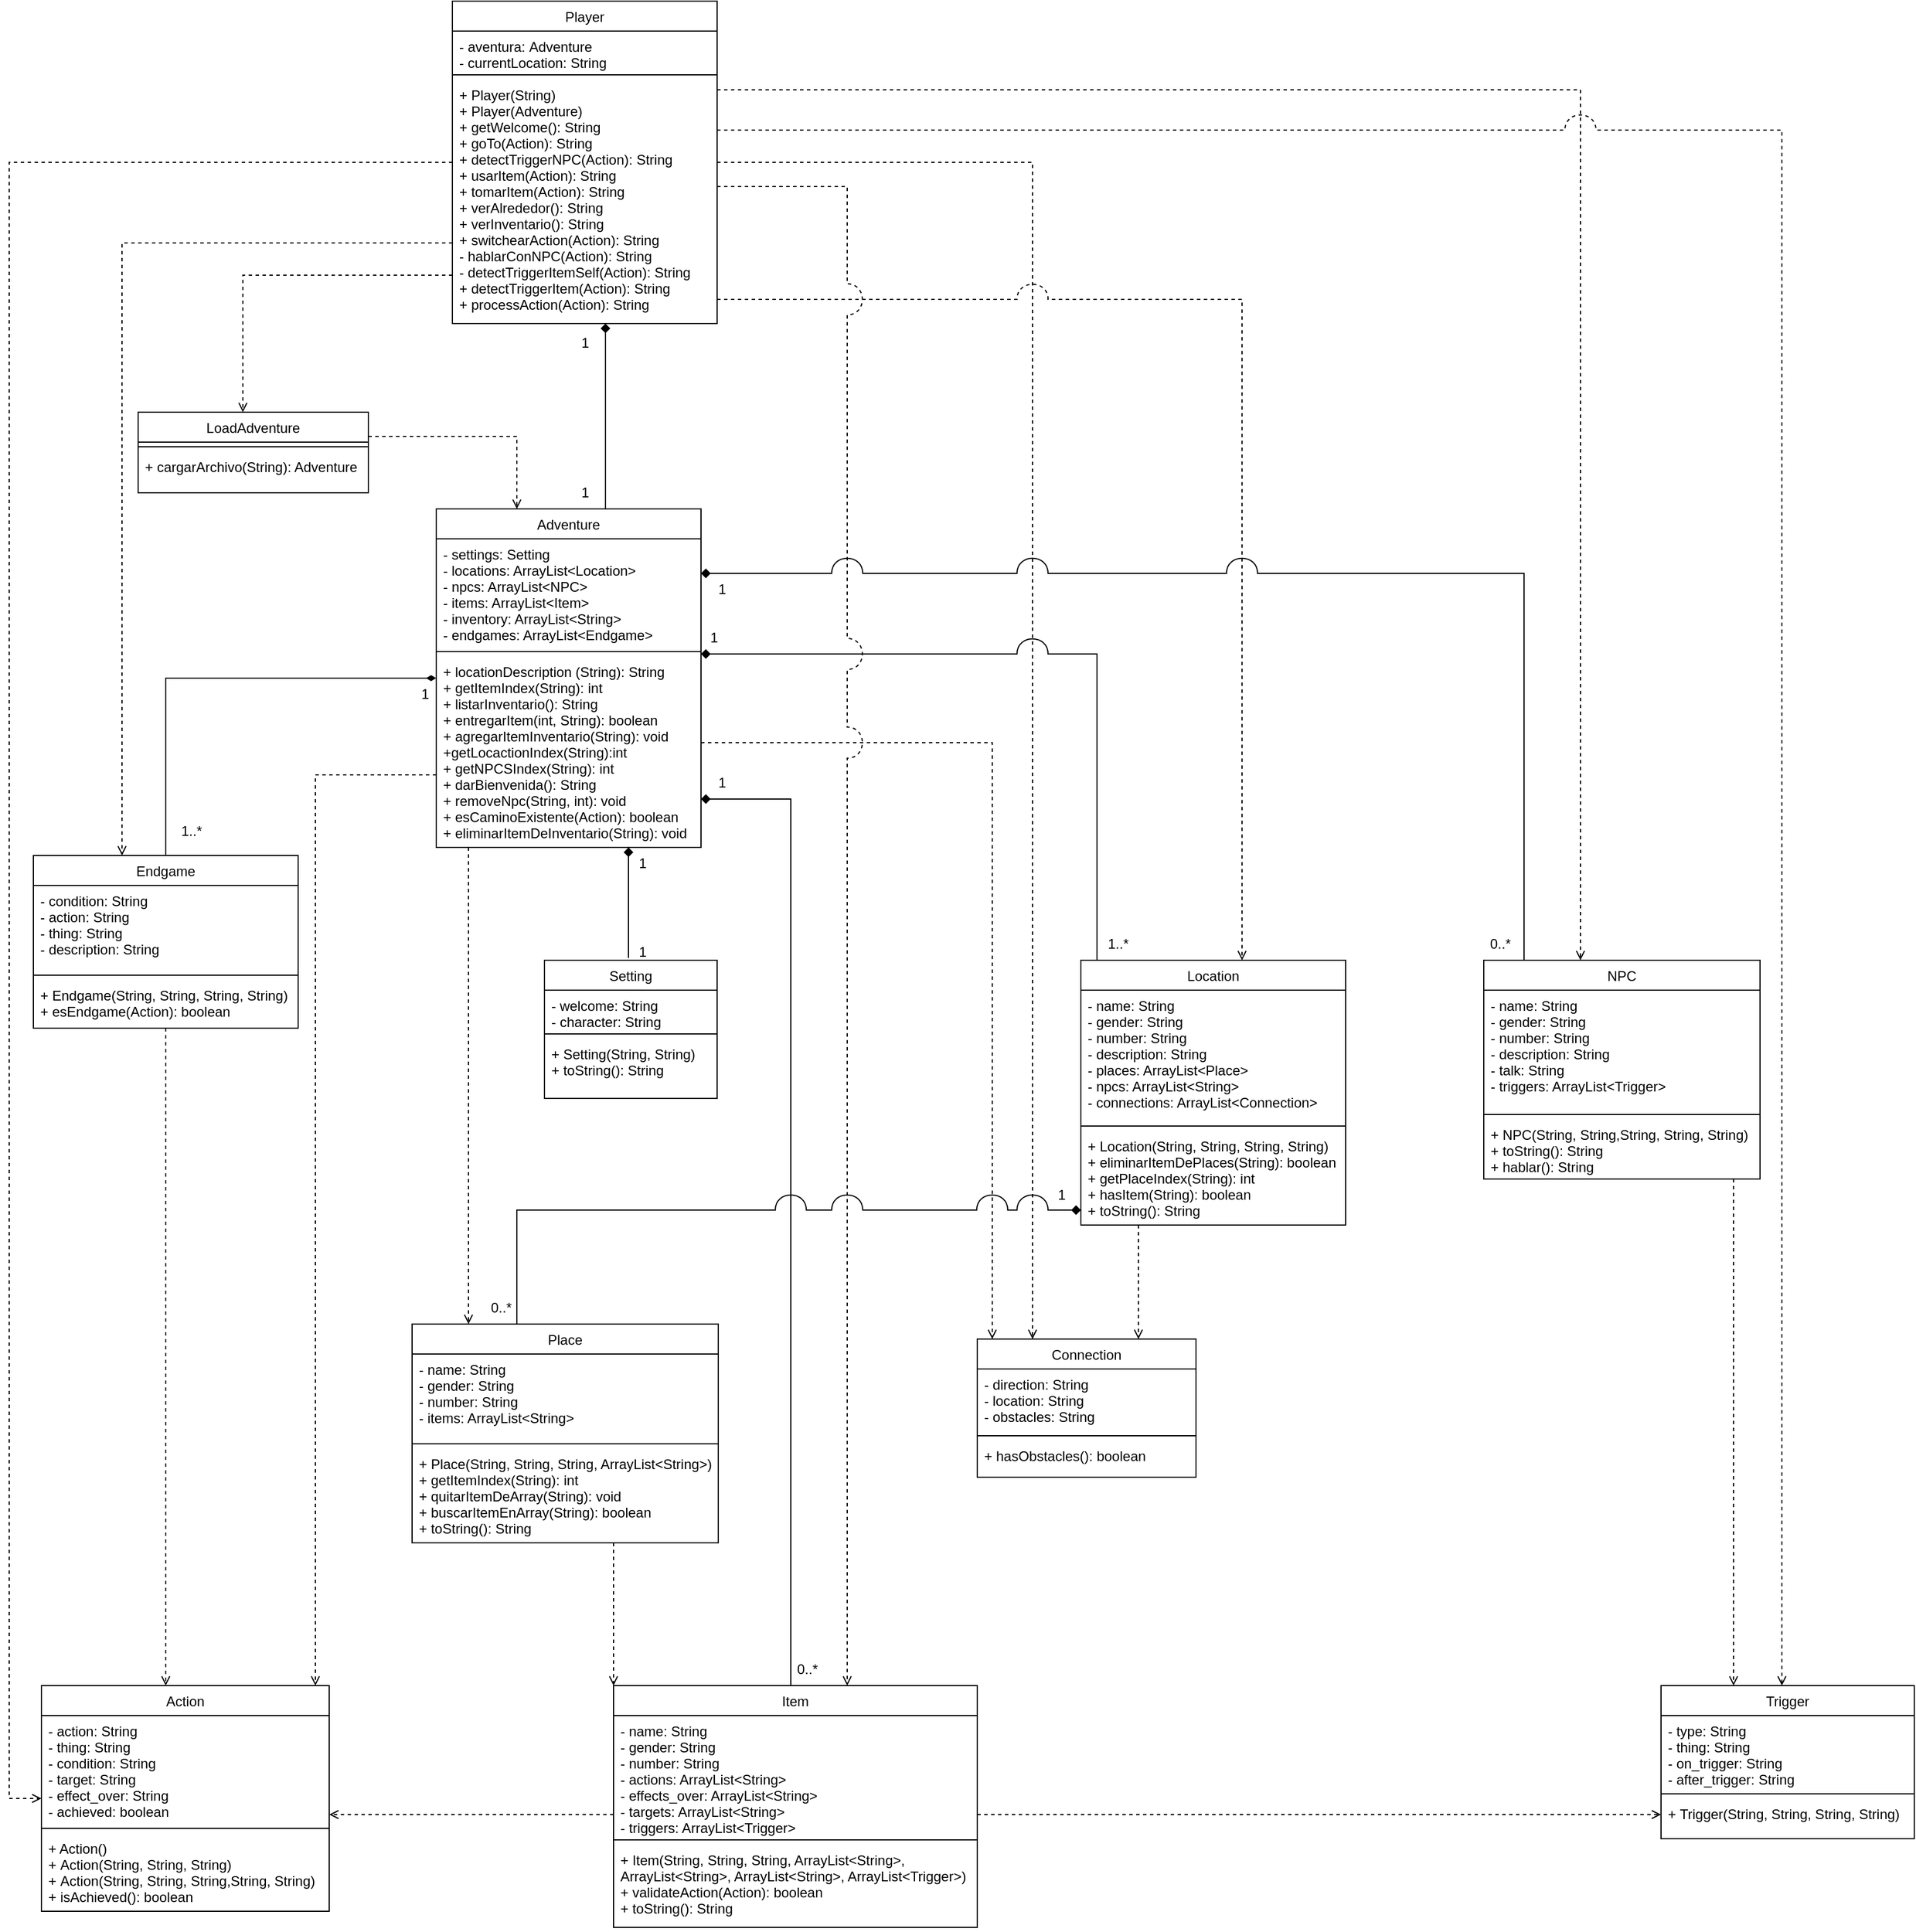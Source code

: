 <mxfile version="13.1.3" type="device"><diagram id="C5RBs43oDa-KdzZeNtuy" name="Page-1"><mxGraphModel dx="791" dy="378" grid="1" gridSize="7" guides="1" tooltips="1" connect="1" arrows="1" fold="1" page="1" pageScale="1" pageWidth="1000" pageHeight="2600" math="0" shadow="0"><root><mxCell id="WIyWlLk6GJQsqaUBKTNV-0"/><mxCell id="WIyWlLk6GJQsqaUBKTNV-1" parent="WIyWlLk6GJQsqaUBKTNV-0"/><mxCell id="QyF04_AYZ3J5xs0HHXc6-3" style="rounded=0;orthogonalLoop=1;jettySize=auto;html=1;endArrow=none;endFill=0;strokeWidth=1;edgeStyle=elbowEdgeStyle;startArrow=diamond;startFill=1;" parent="WIyWlLk6GJQsqaUBKTNV-1" source="9yMeEdwRmov0G6hW0W0N-0" target="zkfFHV4jXpPFQw0GAbJ--6" edge="1"><mxGeometry relative="1" as="geometry"><mxPoint x="587" y="231" as="targetPoint"/><Array as="points"><mxPoint x="637" y="378"/></Array></mxGeometry></mxCell><mxCell id="QyF04_AYZ3J5xs0HHXc6-5" style="edgeStyle=elbowEdgeStyle;rounded=0;orthogonalLoop=1;jettySize=auto;html=1;dashed=1;endArrow=open;endFill=0;strokeWidth=1;" parent="WIyWlLk6GJQsqaUBKTNV-1" source="9yMeEdwRmov0G6hW0W0N-0" target="9yMeEdwRmov0G6hW0W0N-16" edge="1"><mxGeometry relative="1" as="geometry"><Array as="points"><mxPoint x="322" y="294"/><mxPoint x="322" y="238"/></Array></mxGeometry></mxCell><mxCell id="QyF04_AYZ3J5xs0HHXc6-12" style="edgeStyle=orthogonalEdgeStyle;rounded=0;orthogonalLoop=1;jettySize=auto;html=1;dashed=1;endArrow=open;endFill=0;strokeWidth=1;" parent="WIyWlLk6GJQsqaUBKTNV-1" source="9yMeEdwRmov0G6hW0W0N-0" target="YwuFp8S2aF4tC8ulvTTx-18" edge="1"><mxGeometry relative="1" as="geometry"><Array as="points"><mxPoint x="1484" y="133"/></Array></mxGeometry></mxCell><mxCell id="QyF04_AYZ3J5xs0HHXc6-15" style="edgeStyle=elbowEdgeStyle;rounded=0;orthogonalLoop=1;jettySize=auto;html=1;dashed=1;endArrow=open;endFill=0;strokeWidth=1;" parent="WIyWlLk6GJQsqaUBKTNV-1" source="9yMeEdwRmov0G6hW0W0N-0" target="YwuFp8S2aF4tC8ulvTTx-6" edge="1"><mxGeometry relative="1" as="geometry"><Array as="points"><mxPoint x="217" y="266"/><mxPoint x="217" y="644"/><mxPoint x="196" y="273"/><mxPoint x="182" y="560"/></Array></mxGeometry></mxCell><mxCell id="QyF04_AYZ3J5xs0HHXc6-19" style="edgeStyle=elbowEdgeStyle;rounded=0;orthogonalLoop=1;jettySize=auto;html=1;dashed=1;endArrow=open;endFill=0;strokeWidth=1;jumpStyle=none;jumpSize=25;shadow=0;comic=0;" parent="WIyWlLk6GJQsqaUBKTNV-1" source="9yMeEdwRmov0G6hW0W0N-0" target="YwuFp8S2aF4tC8ulvTTx-2" edge="1"><mxGeometry relative="1" as="geometry"><Array as="points"><mxPoint x="1008" y="1148"/><mxPoint x="980" y="294"/><mxPoint x="1022" y="238"/><mxPoint x="1022" y="952"/><mxPoint x="1022" y="490"/></Array></mxGeometry></mxCell><mxCell id="QyF04_AYZ3J5xs0HHXc6-8" style="edgeStyle=orthogonalEdgeStyle;rounded=0;orthogonalLoop=1;jettySize=auto;html=1;endArrow=none;endFill=0;strokeWidth=1;startArrow=diamondThin;startFill=1;" parent="WIyWlLk6GJQsqaUBKTNV-1" source="zkfFHV4jXpPFQw0GAbJ--6" target="YwuFp8S2aF4tC8ulvTTx-6" edge="1"><mxGeometry relative="1" as="geometry"/></mxCell><mxCell id="QyF04_AYZ3J5xs0HHXc6-7" style="edgeStyle=orthogonalEdgeStyle;rounded=0;orthogonalLoop=1;jettySize=auto;html=1;dashed=1;endArrow=open;endFill=0;strokeWidth=1;" parent="WIyWlLk6GJQsqaUBKTNV-1" source="9yMeEdwRmov0G6hW0W0N-16" target="zkfFHV4jXpPFQw0GAbJ--6" edge="1"><mxGeometry relative="1" as="geometry"><Array as="points"><mxPoint x="560" y="434"/></Array></mxGeometry></mxCell><mxCell id="QyF04_AYZ3J5xs0HHXc6-18" style="rounded=0;orthogonalLoop=1;jettySize=auto;html=1;dashed=1;endArrow=open;endFill=0;strokeWidth=1;edgeStyle=elbowEdgeStyle;" parent="WIyWlLk6GJQsqaUBKTNV-1" source="YwuFp8S2aF4tC8ulvTTx-14" target="YwuFp8S2aF4tC8ulvTTx-2" edge="1"><mxGeometry relative="1" as="geometry"/></mxCell><mxCell id="QyF04_AYZ3J5xs0HHXc6-9" style="edgeStyle=elbowEdgeStyle;rounded=0;orthogonalLoop=1;jettySize=auto;html=1;endArrow=diamond;endFill=1;strokeWidth=1;" parent="WIyWlLk6GJQsqaUBKTNV-1" target="zkfFHV4jXpPFQw0GAbJ--11" edge="1"><mxGeometry relative="1" as="geometry"><mxPoint x="657" y="887" as="sourcePoint"/><mxPoint x="665" y="798" as="targetPoint"/><Array as="points"><mxPoint x="657" y="805"/></Array></mxGeometry></mxCell><mxCell id="QyF04_AYZ3J5xs0HHXc6-10" style="edgeStyle=elbowEdgeStyle;rounded=0;orthogonalLoop=1;jettySize=auto;html=1;endArrow=none;endFill=0;strokeWidth=1;jumpStyle=arc;jumpSize=27;startArrow=diamond;startFill=1;" parent="WIyWlLk6GJQsqaUBKTNV-1" source="zkfFHV4jXpPFQw0GAbJ--6" target="YwuFp8S2aF4tC8ulvTTx-14" edge="1"><mxGeometry relative="1" as="geometry"><Array as="points"><mxPoint x="1064" y="623"/></Array></mxGeometry></mxCell><mxCell id="QyF04_AYZ3J5xs0HHXc6-17" style="edgeStyle=elbowEdgeStyle;rounded=0;orthogonalLoop=1;jettySize=auto;html=1;dashed=1;endArrow=open;endFill=0;strokeWidth=1;jumpStyle=none;jumpSize=28;" parent="WIyWlLk6GJQsqaUBKTNV-1" source="zkfFHV4jXpPFQw0GAbJ--6" target="YwuFp8S2aF4tC8ulvTTx-2" edge="1"><mxGeometry relative="1" as="geometry"><Array as="points"><mxPoint x="973" y="700"/><mxPoint x="973" y="1141"/><mxPoint x="960" y="1155"/><mxPoint x="917" y="686"/><mxPoint x="973" y="644"/><mxPoint x="833" y="511"/><mxPoint x="553" y="483"/></Array></mxGeometry></mxCell><mxCell id="QyF04_AYZ3J5xs0HHXc6-20" style="rounded=0;orthogonalLoop=1;jettySize=auto;html=1;dashed=1;endArrow=open;endFill=0;strokeWidth=1;edgeStyle=elbowEdgeStyle;jumpStyle=arc;jumpSize=28;" parent="WIyWlLk6GJQsqaUBKTNV-1" source="zkfFHV4jXpPFQw0GAbJ--6" target="YwuFp8S2aF4tC8ulvTTx-22" edge="1"><mxGeometry relative="1" as="geometry"><mxPoint x="497" y="630" as="targetPoint"/><Array as="points"><mxPoint x="518" y="1085"/><mxPoint x="553" y="1260"/><mxPoint x="504" y="903"/><mxPoint x="504" y="777"/><mxPoint x="490" y="462"/></Array></mxGeometry></mxCell><mxCell id="QyF04_AYZ3J5xs0HHXc6-26" style="edgeStyle=elbowEdgeStyle;rounded=0;comic=0;jumpStyle=arc;jumpSize=27;orthogonalLoop=1;jettySize=auto;html=1;shadow=0;dashed=1;endArrow=open;endFill=0;strokeWidth=1;" parent="WIyWlLk6GJQsqaUBKTNV-1" source="9yMeEdwRmov0G6hW0W0N-0" target="9yMeEdwRmov0G6hW0W0N-12" edge="1"><mxGeometry relative="1" as="geometry"><Array as="points"><mxPoint x="1659" y="168"/><mxPoint x="1743" y="728"/><mxPoint x="1820" y="1561"/><mxPoint x="1792" y="91"/><mxPoint x="1792" y="133"/><mxPoint x="1792" y="1470"/><mxPoint x="1344" y="105"/><mxPoint x="1337" y="161"/><mxPoint x="1337" y="560"/></Array></mxGeometry></mxCell><mxCell id="QyF04_AYZ3J5xs0HHXc6-30" style="edgeStyle=elbowEdgeStyle;rounded=0;comic=0;jumpStyle=arc;jumpSize=27;orthogonalLoop=1;jettySize=auto;html=1;shadow=0;dashed=1;endArrow=open;endFill=0;strokeWidth=1;" parent="WIyWlLk6GJQsqaUBKTNV-1" source="9yMeEdwRmov0G6hW0W0N-0" target="zkfFHV4jXpPFQw0GAbJ--17" edge="1"><mxGeometry relative="1" as="geometry"><Array as="points"><mxPoint x="119" y="791"/><mxPoint x="154" y="175"/><mxPoint x="63" y="203"/><mxPoint x="259" y="203"/><mxPoint x="42" y="1533"/></Array></mxGeometry></mxCell><mxCell id="QyF04_AYZ3J5xs0HHXc6-35" style="edgeStyle=elbowEdgeStyle;rounded=0;comic=0;jumpStyle=arc;jumpSize=27;orthogonalLoop=1;jettySize=auto;html=1;shadow=0;dashed=1;endArrow=open;endFill=0;strokeWidth=1;" parent="WIyWlLk6GJQsqaUBKTNV-1" source="9yMeEdwRmov0G6hW0W0N-0" target="YwuFp8S2aF4tC8ulvTTx-14" edge="1"><mxGeometry relative="1" as="geometry"><Array as="points"><mxPoint x="1190" y="315"/><mxPoint x="1190" y="238"/><mxPoint x="1176" y="266"/><mxPoint x="1176" y="427"/><mxPoint x="1120" y="252"/><mxPoint x="1120" y="399"/><mxPoint x="1158" y="245"/><mxPoint x="1158" y="420"/></Array></mxGeometry></mxCell><mxCell id="QyF04_AYZ3J5xs0HHXc6-38" style="edgeStyle=elbowEdgeStyle;comic=0;jumpStyle=arc;jumpSize=27;orthogonalLoop=1;jettySize=auto;html=1;shadow=0;dashed=1;endArrow=open;endFill=0;strokeWidth=1;rounded=0;" parent="WIyWlLk6GJQsqaUBKTNV-1" source="9yMeEdwRmov0G6hW0W0N-0" target="YwuFp8S2aF4tC8ulvTTx-10" edge="1"><mxGeometry relative="1" as="geometry"><Array as="points"><mxPoint x="847" y="217"/><mxPoint x="847" y="1407"/></Array></mxGeometry></mxCell><mxCell id="9yMeEdwRmov0G6hW0W0N-0" value="Player" style="swimlane;fontStyle=0;align=center;verticalAlign=top;childLayout=stackLayout;horizontal=1;startSize=26;horizontalStack=0;resizeParent=1;resizeLast=0;collapsible=1;marginBottom=0;rounded=0;shadow=0;strokeWidth=1;" parent="WIyWlLk6GJQsqaUBKTNV-1" vertex="1"><mxGeometry x="504" y="56" width="230" height="280" as="geometry"><mxRectangle x="539" y="133" width="166" height="26" as="alternateBounds"/></mxGeometry></mxCell><mxCell id="9yMeEdwRmov0G6hW0W0N-1" value="- aventura: Adventure&#10;&#9;- currentLocation: String &#10;" style="text;align=left;verticalAlign=top;spacingLeft=4;spacingRight=4;overflow=hidden;rotatable=0;points=[[0,0.5],[1,0.5]];portConstraint=eastwest;" parent="9yMeEdwRmov0G6hW0W0N-0" vertex="1"><mxGeometry y="26" width="230" height="34" as="geometry"/></mxCell><mxCell id="9yMeEdwRmov0G6hW0W0N-2" value="" style="line;html=1;strokeWidth=1;align=left;verticalAlign=middle;spacingTop=-1;spacingLeft=3;spacingRight=3;rotatable=0;labelPosition=right;points=[];portConstraint=eastwest;" parent="9yMeEdwRmov0G6hW0W0N-0" vertex="1"><mxGeometry y="60" width="230" height="8" as="geometry"/></mxCell><mxCell id="9yMeEdwRmov0G6hW0W0N-3" value="+ Player(String)&#10;+ Player(Adventure)&#10;+ getWelcome(): String&#10;+ goTo(Action): String&#10;+ detectTriggerNPC(Action): String&#10;+ usarItem(Action): String&#10;+ tomarItem(Action): String&#10;+ verAlrededor(): String&#10;+ verInventario(): String&#10;+ switchearAction(Action): String&#10;- hablarConNPC(Action): String&#10;- detectTriggerItemSelf(Action): String&#10;+ detectTriggerItem(Action): String&#10;+ processAction(Action): String" style="text;align=left;verticalAlign=top;spacingLeft=4;spacingRight=4;overflow=hidden;rotatable=0;points=[[0,0.5],[1,0.5]];portConstraint=eastwest;" parent="9yMeEdwRmov0G6hW0W0N-0" vertex="1"><mxGeometry y="68" width="230" height="212" as="geometry"/></mxCell><mxCell id="QyF04_AYZ3J5xs0HHXc6-34" style="edgeStyle=elbowEdgeStyle;rounded=0;comic=0;jumpStyle=arc;jumpSize=27;orthogonalLoop=1;jettySize=auto;html=1;shadow=0;endArrow=none;endFill=0;strokeWidth=1;startArrow=diamond;startFill=1;" parent="WIyWlLk6GJQsqaUBKTNV-1" source="zkfFHV4jXpPFQw0GAbJ--6" target="YwuFp8S2aF4tC8ulvTTx-18" edge="1"><mxGeometry relative="1" as="geometry"><Array as="points"><mxPoint x="1435" y="553"/></Array></mxGeometry></mxCell><mxCell id="QyF04_AYZ3J5xs0HHXc6-39" style="edgeStyle=elbowEdgeStyle;rounded=0;comic=0;jumpStyle=arc;jumpSize=27;orthogonalLoop=1;jettySize=auto;html=1;shadow=0;dashed=1;endArrow=open;endFill=0;strokeWidth=1;" parent="WIyWlLk6GJQsqaUBKTNV-1" source="zkfFHV4jXpPFQw0GAbJ--6" target="zkfFHV4jXpPFQw0GAbJ--17" edge="1"><mxGeometry relative="1" as="geometry"><Array as="points"><mxPoint x="385" y="728"/><mxPoint x="385" y="1183"/></Array></mxGeometry></mxCell><mxCell id="zkfFHV4jXpPFQw0GAbJ--6" value="Adventure" style="swimlane;fontStyle=0;align=center;verticalAlign=top;childLayout=stackLayout;horizontal=1;startSize=26;horizontalStack=0;resizeParent=1;resizeLast=0;collapsible=1;marginBottom=0;rounded=0;shadow=0;strokeWidth=1;fontSize=12;" parent="WIyWlLk6GJQsqaUBKTNV-1" vertex="1"><mxGeometry x="490" y="497" width="230" height="294" as="geometry"><mxRectangle x="501" y="266" width="169" height="26" as="alternateBounds"/></mxGeometry></mxCell><mxCell id="zkfFHV4jXpPFQw0GAbJ--7" value="- settings: Setting&#10;&#9;- locations: ArrayList&lt;Location&gt;&#10;&#9;- npcs: ArrayList&lt;NPC&gt; &#10;&#9;- items: ArrayList&lt;Item&gt;&#10;&#9;- inventory: ArrayList&lt;String&gt;&#10;&#9;- endgames: ArrayList&lt;Endgame&gt;" style="text;align=left;verticalAlign=top;spacingLeft=4;spacingRight=4;overflow=hidden;rotatable=0;points=[[0,0.5],[1,0.5]];portConstraint=eastwest;" parent="zkfFHV4jXpPFQw0GAbJ--6" vertex="1"><mxGeometry y="26" width="230" height="94" as="geometry"/></mxCell><mxCell id="zkfFHV4jXpPFQw0GAbJ--9" value="" style="line;html=1;strokeWidth=1;align=left;verticalAlign=middle;spacingTop=-1;spacingLeft=3;spacingRight=3;rotatable=0;labelPosition=right;points=[];portConstraint=eastwest;" parent="zkfFHV4jXpPFQw0GAbJ--6" vertex="1"><mxGeometry y="120" width="230" height="8" as="geometry"/></mxCell><mxCell id="zkfFHV4jXpPFQw0GAbJ--11" value="+ locationDescription (String): String&#10;+ getItemIndex(String): int&#10;+ listarInventario(): String&#10;+ entregarItem(int, String): boolean&#10;+ agregarItemInventario(String): void&#10;+getLocactionIndex(String):int&#10;+ getNPCSIndex(String): int&#10;+ darBienvenida(): String&#10;+ removeNpc(String, int): void&#10;+ esCaminoExistente(Action): boolean&#10;+ eliminarItemDeInventario(String): void" style="text;align=left;verticalAlign=top;spacingLeft=4;spacingRight=4;overflow=hidden;rotatable=0;points=[[0,0.5],[1,0.5]];portConstraint=eastwest;" parent="zkfFHV4jXpPFQw0GAbJ--6" vertex="1"><mxGeometry y="128" width="230" height="166" as="geometry"/></mxCell><mxCell id="QyF04_AYZ3J5xs0HHXc6-28" style="edgeStyle=elbowEdgeStyle;rounded=0;comic=0;jumpStyle=arc;jumpSize=27;orthogonalLoop=1;jettySize=auto;html=1;shadow=0;dashed=1;endArrow=open;endFill=0;strokeWidth=1;" parent="WIyWlLk6GJQsqaUBKTNV-1" source="YwuFp8S2aF4tC8ulvTTx-18" target="9yMeEdwRmov0G6hW0W0N-12" edge="1"><mxGeometry relative="1" as="geometry"><Array as="points"><mxPoint x="1617" y="1288"/><mxPoint x="1750" y="1561"/><mxPoint x="1701" y="1701"/></Array></mxGeometry></mxCell><mxCell id="QyF04_AYZ3J5xs0HHXc6-23" style="edgeStyle=elbowEdgeStyle;rounded=0;comic=0;jumpStyle=arc;jumpSize=28;orthogonalLoop=1;jettySize=auto;html=1;shadow=0;dashed=1;endArrow=open;endFill=0;strokeWidth=1;" parent="WIyWlLk6GJQsqaUBKTNV-1" source="YwuFp8S2aF4tC8ulvTTx-22" target="YwuFp8S2aF4tC8ulvTTx-10" edge="1"><mxGeometry relative="1" as="geometry"><Array as="points"><mxPoint x="714" y="1561"/><mxPoint x="637" y="1274"/></Array></mxGeometry></mxCell><mxCell id="QyF04_AYZ3J5xs0HHXc6-27" style="edgeStyle=elbowEdgeStyle;rounded=0;comic=0;jumpStyle=arc;jumpSize=27;orthogonalLoop=1;jettySize=auto;html=1;shadow=0;dashed=1;endArrow=open;endFill=0;strokeWidth=1;" parent="WIyWlLk6GJQsqaUBKTNV-1" source="YwuFp8S2aF4tC8ulvTTx-10" target="9yMeEdwRmov0G6hW0W0N-12" edge="1"><mxGeometry relative="1" as="geometry"><Array as="points"><mxPoint x="1295" y="1631"/><mxPoint x="1708" y="1911"/><mxPoint x="1708" y="1995"/><mxPoint x="1232" y="1918"/><mxPoint x="1015" y="1437"/></Array></mxGeometry></mxCell><mxCell id="QyF04_AYZ3J5xs0HHXc6-29" style="edgeStyle=elbowEdgeStyle;rounded=0;comic=0;jumpStyle=arc;jumpSize=27;orthogonalLoop=1;jettySize=auto;html=1;shadow=0;dashed=1;endArrow=open;endFill=0;strokeWidth=1;" parent="WIyWlLk6GJQsqaUBKTNV-1" source="YwuFp8S2aF4tC8ulvTTx-10" target="zkfFHV4jXpPFQw0GAbJ--17" edge="1"><mxGeometry relative="1" as="geometry"><Array as="points"><mxPoint x="539" y="1631"/><mxPoint x="287" y="1841"/><mxPoint x="287" y="1953"/><mxPoint x="287" y="1526"/></Array></mxGeometry></mxCell><mxCell id="QyF04_AYZ3J5xs0HHXc6-31" style="edgeStyle=elbowEdgeStyle;rounded=0;comic=0;jumpStyle=arc;jumpSize=27;orthogonalLoop=1;jettySize=auto;html=1;shadow=0;dashed=1;endArrow=open;endFill=0;strokeWidth=1;" parent="WIyWlLk6GJQsqaUBKTNV-1" source="YwuFp8S2aF4tC8ulvTTx-6" target="zkfFHV4jXpPFQw0GAbJ--17" edge="1"><mxGeometry relative="1" as="geometry"><Array as="points"><mxPoint x="245" y="1659"/></Array></mxGeometry></mxCell><mxCell id="QyF04_AYZ3J5xs0HHXc6-24" style="edgeStyle=elbowEdgeStyle;rounded=0;comic=0;jumpStyle=none;jumpSize=28;orthogonalLoop=1;jettySize=auto;html=1;shadow=0;endArrow=none;endFill=0;strokeWidth=1;startArrow=diamond;startFill=1;" parent="WIyWlLk6GJQsqaUBKTNV-1" source="zkfFHV4jXpPFQw0GAbJ--11" target="YwuFp8S2aF4tC8ulvTTx-10" edge="1"><mxGeometry relative="1" as="geometry"><Array as="points"><mxPoint x="798" y="749"/><mxPoint x="798" y="924"/><mxPoint x="567" y="1120"/></Array></mxGeometry></mxCell><mxCell id="9yMeEdwRmov0G6hW0W0N-16" value="LoadAdventure" style="swimlane;fontStyle=0;align=center;verticalAlign=top;childLayout=stackLayout;horizontal=1;startSize=26;horizontalStack=0;resizeParent=1;resizeLast=0;collapsible=1;marginBottom=0;rounded=0;shadow=0;strokeWidth=1;" parent="WIyWlLk6GJQsqaUBKTNV-1" vertex="1"><mxGeometry x="231" y="413" width="200" height="70" as="geometry"><mxRectangle x="301" y="168" width="160" height="26" as="alternateBounds"/></mxGeometry></mxCell><mxCell id="9yMeEdwRmov0G6hW0W0N-17" value="" style="line;html=1;strokeWidth=1;align=left;verticalAlign=middle;spacingTop=-1;spacingLeft=3;spacingRight=3;rotatable=0;labelPosition=right;points=[];portConstraint=eastwest;" parent="9yMeEdwRmov0G6hW0W0N-16" vertex="1"><mxGeometry y="26" width="200" height="8" as="geometry"/></mxCell><mxCell id="9yMeEdwRmov0G6hW0W0N-18" value="+ cargarArchivo(String): Adventure " style="text;align=left;verticalAlign=top;spacingLeft=4;spacingRight=4;overflow=hidden;rotatable=0;points=[[0,0.5],[1,0.5]];portConstraint=eastwest;" parent="9yMeEdwRmov0G6hW0W0N-16" vertex="1"><mxGeometry y="34" width="200" height="32" as="geometry"/></mxCell><mxCell id="QyF04_AYZ3J5xs0HHXc6-36" style="edgeStyle=elbowEdgeStyle;rounded=0;comic=0;jumpStyle=arc;jumpSize=27;orthogonalLoop=1;jettySize=auto;html=1;shadow=0;endArrow=none;endFill=0;strokeWidth=1;startArrow=diamond;startFill=1;" parent="WIyWlLk6GJQsqaUBKTNV-1" source="YwuFp8S2aF4tC8ulvTTx-14" target="YwuFp8S2aF4tC8ulvTTx-22" edge="1"><mxGeometry relative="1" as="geometry"><Array as="points"><mxPoint x="560" y="1106"/><mxPoint x="560" y="1190"/><mxPoint x="665" y="1113"/><mxPoint x="665" y="1176"/><mxPoint x="665" y="1309"/></Array></mxGeometry></mxCell><mxCell id="9yMeEdwRmov0G6hW0W0N-8" value="Setting" style="swimlane;fontStyle=0;align=center;verticalAlign=top;childLayout=stackLayout;horizontal=1;startSize=26;horizontalStack=0;resizeParent=1;resizeLast=0;collapsible=1;marginBottom=0;rounded=0;shadow=0;strokeWidth=1;" parent="WIyWlLk6GJQsqaUBKTNV-1" vertex="1"><mxGeometry x="584" y="889" width="150" height="120" as="geometry"><mxRectangle x="308" y="399" width="160" height="26" as="alternateBounds"/></mxGeometry></mxCell><mxCell id="9yMeEdwRmov0G6hW0W0N-9" value="- welcome: String &#10;&#9;- character: String &#10;" style="text;align=left;verticalAlign=top;spacingLeft=4;spacingRight=4;overflow=hidden;rotatable=0;points=[[0,0.5],[1,0.5]];portConstraint=eastwest;" parent="9yMeEdwRmov0G6hW0W0N-8" vertex="1"><mxGeometry y="26" width="150" height="34" as="geometry"/></mxCell><mxCell id="9yMeEdwRmov0G6hW0W0N-10" value="" style="line;html=1;strokeWidth=1;align=left;verticalAlign=middle;spacingTop=-1;spacingLeft=3;spacingRight=3;rotatable=0;labelPosition=right;points=[];portConstraint=eastwest;" parent="9yMeEdwRmov0G6hW0W0N-8" vertex="1"><mxGeometry y="60" width="150" height="8" as="geometry"/></mxCell><mxCell id="9yMeEdwRmov0G6hW0W0N-11" value="+ Setting(String, String)&#10;+ toString(): String" style="text;align=left;verticalAlign=top;spacingLeft=4;spacingRight=4;overflow=hidden;rotatable=0;points=[[0,0.5],[1,0.5]];portConstraint=eastwest;" parent="9yMeEdwRmov0G6hW0W0N-8" vertex="1"><mxGeometry y="68" width="150" height="52" as="geometry"/></mxCell><mxCell id="YwuFp8S2aF4tC8ulvTTx-14" value="Location" style="swimlane;fontStyle=0;align=center;verticalAlign=top;childLayout=stackLayout;horizontal=1;startSize=26;horizontalStack=0;resizeParent=1;resizeLast=0;collapsible=1;marginBottom=0;rounded=0;shadow=0;strokeWidth=1;" parent="WIyWlLk6GJQsqaUBKTNV-1" vertex="1"><mxGeometry x="1050" y="889" width="230" height="230" as="geometry"><mxRectangle x="588" y="399" width="160" height="26" as="alternateBounds"/></mxGeometry></mxCell><mxCell id="YwuFp8S2aF4tC8ulvTTx-15" value="- name: String &#10;&#9;- gender: String &#10;&#9;- number: String &#10;&#9;- description: String &#10;&#9;- places: ArrayList&lt;Place&gt;&#10;&#9;- npcs: ArrayList&lt;String&gt;&#10;&#9;- connections: ArrayList&lt;Connection&gt;" style="text;align=left;verticalAlign=top;spacingLeft=4;spacingRight=4;overflow=hidden;rotatable=0;points=[[0,0.5],[1,0.5]];portConstraint=eastwest;" parent="YwuFp8S2aF4tC8ulvTTx-14" vertex="1"><mxGeometry y="26" width="230" height="114" as="geometry"/></mxCell><mxCell id="YwuFp8S2aF4tC8ulvTTx-16" value="" style="line;html=1;strokeWidth=1;align=left;verticalAlign=middle;spacingTop=-1;spacingLeft=3;spacingRight=3;rotatable=0;labelPosition=right;points=[];portConstraint=eastwest;" parent="YwuFp8S2aF4tC8ulvTTx-14" vertex="1"><mxGeometry y="140" width="230" height="8" as="geometry"/></mxCell><mxCell id="YwuFp8S2aF4tC8ulvTTx-17" value="+ Location(String, String, String, String)&#10;+ eliminarItemDePlaces(String): boolean&#10;+ getPlaceIndex(String): int&#10;+ hasItem(String): boolean&#10;+ toString(): String" style="text;align=left;verticalAlign=top;spacingLeft=4;spacingRight=4;overflow=hidden;rotatable=0;points=[[0,0.5],[1,0.5]];portConstraint=eastwest;" parent="YwuFp8S2aF4tC8ulvTTx-14" vertex="1"><mxGeometry y="148" width="230" height="82" as="geometry"/></mxCell><mxCell id="YwuFp8S2aF4tC8ulvTTx-18" value="NPC" style="swimlane;fontStyle=0;align=center;verticalAlign=top;childLayout=stackLayout;horizontal=1;startSize=26;horizontalStack=0;resizeParent=1;resizeLast=0;collapsible=1;marginBottom=0;rounded=0;shadow=0;strokeWidth=1;" parent="WIyWlLk6GJQsqaUBKTNV-1" vertex="1"><mxGeometry x="1400" y="889" width="240" height="190" as="geometry"><mxRectangle x="1001" y="392" width="160" height="26" as="alternateBounds"/></mxGeometry></mxCell><mxCell id="YwuFp8S2aF4tC8ulvTTx-19" value="- name: String &#10;&#9;- gender: String &#10;&#9;- number: String &#10;&#9;- description: String &#10;&#9;- talk: String &#10;&#9;- triggers: ArrayList&lt;Trigger&gt;" style="text;align=left;verticalAlign=top;spacingLeft=4;spacingRight=4;overflow=hidden;rotatable=0;points=[[0,0.5],[1,0.5]];portConstraint=eastwest;" parent="YwuFp8S2aF4tC8ulvTTx-18" vertex="1"><mxGeometry y="26" width="240" height="104" as="geometry"/></mxCell><mxCell id="YwuFp8S2aF4tC8ulvTTx-20" value="" style="line;html=1;strokeWidth=1;align=left;verticalAlign=middle;spacingTop=-1;spacingLeft=3;spacingRight=3;rotatable=0;labelPosition=right;points=[];portConstraint=eastwest;" parent="YwuFp8S2aF4tC8ulvTTx-18" vertex="1"><mxGeometry y="130" width="240" height="8" as="geometry"/></mxCell><mxCell id="YwuFp8S2aF4tC8ulvTTx-21" value="+ NPC(String, String,String, String, String)&#10;+ toString(): String&#10;+ hablar(): String" style="text;align=left;verticalAlign=top;spacingLeft=4;spacingRight=4;overflow=hidden;rotatable=0;points=[[0,0.5],[1,0.5]];portConstraint=eastwest;" parent="YwuFp8S2aF4tC8ulvTTx-18" vertex="1"><mxGeometry y="138" width="240" height="52" as="geometry"/></mxCell><mxCell id="YwuFp8S2aF4tC8ulvTTx-10" value="Item&#10;" style="swimlane;fontStyle=0;align=center;verticalAlign=top;childLayout=stackLayout;horizontal=1;startSize=26;horizontalStack=0;resizeParent=1;resizeLast=0;collapsible=1;marginBottom=0;rounded=0;shadow=0;strokeWidth=1;" parent="WIyWlLk6GJQsqaUBKTNV-1" vertex="1"><mxGeometry x="644" y="1519" width="316" height="210" as="geometry"><mxRectangle x="210" y="1169" width="160" height="26" as="alternateBounds"/></mxGeometry></mxCell><mxCell id="YwuFp8S2aF4tC8ulvTTx-11" value="- name: String &#10;&#9;- gender: String &#10;&#9;- number: String &#10;&#9;- actions: ArrayList&lt;String&gt;&#10;&#9;- effects_over: ArrayList&lt;String&gt;&#10;&#9;- targets: ArrayList&lt;String&gt;&#10;&#9;- triggers: ArrayList&lt;Trigger&gt;" style="text;align=left;verticalAlign=top;spacingLeft=4;spacingRight=4;overflow=hidden;rotatable=0;points=[[0,0.5],[1,0.5]];portConstraint=eastwest;" parent="YwuFp8S2aF4tC8ulvTTx-10" vertex="1"><mxGeometry y="26" width="316" height="104" as="geometry"/></mxCell><mxCell id="YwuFp8S2aF4tC8ulvTTx-12" value="" style="line;html=1;strokeWidth=1;align=left;verticalAlign=middle;spacingTop=-1;spacingLeft=3;spacingRight=3;rotatable=0;labelPosition=right;points=[];portConstraint=eastwest;" parent="YwuFp8S2aF4tC8ulvTTx-10" vertex="1"><mxGeometry y="130" width="316" height="8" as="geometry"/></mxCell><mxCell id="YwuFp8S2aF4tC8ulvTTx-13" value="+ Item(String, String, String, ArrayList&lt;String&gt;, &#10;ArrayList&lt;String&gt;, ArrayList&lt;String&gt;, ArrayList&lt;Trigger&gt;)&#10;+ validateAction(Action): boolean&#10;+ toString(): String" style="text;align=left;verticalAlign=top;spacingLeft=4;spacingRight=4;overflow=hidden;rotatable=0;points=[[0,0.5],[1,0.5]];portConstraint=eastwest;" parent="YwuFp8S2aF4tC8ulvTTx-10" vertex="1"><mxGeometry y="138" width="316" height="72" as="geometry"/></mxCell><mxCell id="9yMeEdwRmov0G6hW0W0N-12" value="Trigger" style="swimlane;fontStyle=0;align=center;verticalAlign=top;childLayout=stackLayout;horizontal=1;startSize=26;horizontalStack=0;resizeParent=1;resizeLast=0;collapsible=1;marginBottom=0;rounded=0;shadow=0;strokeWidth=1;" parent="WIyWlLk6GJQsqaUBKTNV-1" vertex="1"><mxGeometry x="1554" y="1519" width="220" height="133" as="geometry"><mxRectangle x="1200" y="1316" width="160" height="26" as="alternateBounds"/></mxGeometry></mxCell><mxCell id="9yMeEdwRmov0G6hW0W0N-13" value="- type: String &#10;&#9;- thing: String &#10;&#9;- on_trigger: String &#10;&#9;- after_trigger: String &#10;&#9;" style="text;align=left;verticalAlign=top;spacingLeft=4;spacingRight=4;overflow=hidden;rotatable=0;points=[[0,0.5],[1,0.5]];portConstraint=eastwest;" parent="9yMeEdwRmov0G6hW0W0N-12" vertex="1"><mxGeometry y="26" width="220" height="64" as="geometry"/></mxCell><mxCell id="9yMeEdwRmov0G6hW0W0N-14" value="" style="line;html=1;strokeWidth=1;align=left;verticalAlign=middle;spacingTop=-1;spacingLeft=3;spacingRight=3;rotatable=0;labelPosition=right;points=[];portConstraint=eastwest;" parent="9yMeEdwRmov0G6hW0W0N-12" vertex="1"><mxGeometry y="90" width="220" height="8" as="geometry"/></mxCell><mxCell id="9yMeEdwRmov0G6hW0W0N-15" value="+ Trigger(String, String, String, String)" style="text;align=left;verticalAlign=top;spacingLeft=4;spacingRight=4;overflow=hidden;rotatable=0;points=[[0,0.5],[1,0.5]];portConstraint=eastwest;" parent="9yMeEdwRmov0G6hW0W0N-12" vertex="1"><mxGeometry y="98" width="220" height="35" as="geometry"/></mxCell><mxCell id="YwuFp8S2aF4tC8ulvTTx-2" value="Connection" style="swimlane;fontStyle=0;align=center;verticalAlign=top;childLayout=stackLayout;horizontal=1;startSize=26;horizontalStack=0;resizeParent=1;resizeLast=0;collapsible=1;marginBottom=0;rounded=0;shadow=0;strokeWidth=1;" parent="WIyWlLk6GJQsqaUBKTNV-1" vertex="1"><mxGeometry x="960" y="1218" width="190" height="120" as="geometry"><mxRectangle x="798" y="637" width="160" height="26" as="alternateBounds"/></mxGeometry></mxCell><mxCell id="YwuFp8S2aF4tC8ulvTTx-3" value="- direction: String&#10;&#9;- location: String&#10;- obstacles: String &#10;" style="text;align=left;verticalAlign=top;spacingLeft=4;spacingRight=4;overflow=hidden;rotatable=0;points=[[0,0.5],[1,0.5]];portConstraint=eastwest;" parent="YwuFp8S2aF4tC8ulvTTx-2" vertex="1"><mxGeometry y="26" width="190" height="54" as="geometry"/></mxCell><mxCell id="YwuFp8S2aF4tC8ulvTTx-4" value="" style="line;html=1;strokeWidth=1;align=left;verticalAlign=middle;spacingTop=-1;spacingLeft=3;spacingRight=3;rotatable=0;labelPosition=right;points=[];portConstraint=eastwest;" parent="YwuFp8S2aF4tC8ulvTTx-2" vertex="1"><mxGeometry y="80" width="190" height="8" as="geometry"/></mxCell><mxCell id="YwuFp8S2aF4tC8ulvTTx-5" value="+ hasObstacles(): boolean" style="text;align=left;verticalAlign=top;spacingLeft=4;spacingRight=4;overflow=hidden;rotatable=0;points=[[0,0.5],[1,0.5]];portConstraint=eastwest;" parent="YwuFp8S2aF4tC8ulvTTx-2" vertex="1"><mxGeometry y="88" width="190" height="32" as="geometry"/></mxCell><mxCell id="YwuFp8S2aF4tC8ulvTTx-22" value="Place" style="swimlane;fontStyle=0;align=center;verticalAlign=top;childLayout=stackLayout;horizontal=1;startSize=26;horizontalStack=0;resizeParent=1;resizeLast=0;collapsible=1;marginBottom=0;rounded=0;shadow=0;strokeWidth=1;" parent="WIyWlLk6GJQsqaUBKTNV-1" vertex="1"><mxGeometry x="469" y="1205" width="266" height="190" as="geometry"><mxRectangle x="371" y="637" width="160" height="26" as="alternateBounds"/></mxGeometry></mxCell><mxCell id="YwuFp8S2aF4tC8ulvTTx-23" value="- name: String&#10;&#9;- gender: String &#10;- number: String &#10;&#9;- items: ArrayList&lt;String&gt;" style="text;align=left;verticalAlign=top;spacingLeft=4;spacingRight=4;overflow=hidden;rotatable=0;points=[[0,0.5],[1,0.5]];portConstraint=eastwest;" parent="YwuFp8S2aF4tC8ulvTTx-22" vertex="1"><mxGeometry y="26" width="266" height="74" as="geometry"/></mxCell><mxCell id="YwuFp8S2aF4tC8ulvTTx-24" value="" style="line;html=1;strokeWidth=1;align=left;verticalAlign=middle;spacingTop=-1;spacingLeft=3;spacingRight=3;rotatable=0;labelPosition=right;points=[];portConstraint=eastwest;" parent="YwuFp8S2aF4tC8ulvTTx-22" vertex="1"><mxGeometry y="100" width="266" height="8" as="geometry"/></mxCell><mxCell id="YwuFp8S2aF4tC8ulvTTx-25" value="+ Place(String, String, String, ArrayList&lt;String&gt;)&#10;+ getItemIndex(String): int&#10;+ quitarItemDeArray(String): void&#10;+ buscarItemEnArray(String): boolean&#10;+ toString(): String" style="text;align=left;verticalAlign=top;spacingLeft=4;spacingRight=4;overflow=hidden;rotatable=0;points=[[0,0.5],[1,0.5]];portConstraint=eastwest;" parent="YwuFp8S2aF4tC8ulvTTx-22" vertex="1"><mxGeometry y="108" width="266" height="82" as="geometry"/></mxCell><mxCell id="YwuFp8S2aF4tC8ulvTTx-6" value="Endgame" style="swimlane;fontStyle=0;align=center;verticalAlign=top;childLayout=stackLayout;horizontal=1;startSize=26;horizontalStack=0;resizeParent=1;resizeLast=0;collapsible=1;marginBottom=0;rounded=0;shadow=0;strokeWidth=1;" parent="WIyWlLk6GJQsqaUBKTNV-1" vertex="1"><mxGeometry x="140" y="798" width="230" height="150" as="geometry"><mxRectangle x="21" y="399" width="160" height="26" as="alternateBounds"/></mxGeometry></mxCell><mxCell id="YwuFp8S2aF4tC8ulvTTx-7" value="- condition: String &#10;&#9;- action: String &#10;&#9;- thing: String &#10;&#9;- description: String " style="text;align=left;verticalAlign=top;spacingLeft=4;spacingRight=4;overflow=hidden;rotatable=0;points=[[0,0.5],[1,0.5]];portConstraint=eastwest;" parent="YwuFp8S2aF4tC8ulvTTx-6" vertex="1"><mxGeometry y="26" width="230" height="74" as="geometry"/></mxCell><mxCell id="YwuFp8S2aF4tC8ulvTTx-8" value="" style="line;html=1;strokeWidth=1;align=left;verticalAlign=middle;spacingTop=-1;spacingLeft=3;spacingRight=3;rotatable=0;labelPosition=right;points=[];portConstraint=eastwest;" parent="YwuFp8S2aF4tC8ulvTTx-6" vertex="1"><mxGeometry y="100" width="230" height="8" as="geometry"/></mxCell><mxCell id="YwuFp8S2aF4tC8ulvTTx-9" value="+ Endgame(String, String, String, String)&#10;+ esEndgame(Action): boolean" style="text;align=left;verticalAlign=top;spacingLeft=4;spacingRight=4;overflow=hidden;rotatable=0;points=[[0,0.5],[1,0.5]];portConstraint=eastwest;" parent="YwuFp8S2aF4tC8ulvTTx-6" vertex="1"><mxGeometry y="108" width="230" height="42" as="geometry"/></mxCell><mxCell id="zkfFHV4jXpPFQw0GAbJ--17" value="Action" style="swimlane;fontStyle=0;align=center;verticalAlign=top;childLayout=stackLayout;horizontal=1;startSize=26;horizontalStack=0;resizeParent=1;resizeLast=0;collapsible=1;marginBottom=0;rounded=0;shadow=0;strokeWidth=1;" parent="WIyWlLk6GJQsqaUBKTNV-1" vertex="1"><mxGeometry x="147" y="1519" width="250" height="196" as="geometry"><mxRectangle x="630" y="1218" width="160" height="26" as="alternateBounds"/></mxGeometry></mxCell><mxCell id="zkfFHV4jXpPFQw0GAbJ--18" value="- action: String&#10;- thing: String&#10;&#9;- condition: String&#10;- target: String&#10;&#9;- effect_over: String&#10;&#9;- achieved: boolean " style="text;align=left;verticalAlign=top;spacingLeft=4;spacingRight=4;overflow=hidden;rotatable=0;points=[[0,0.5],[1,0.5]];portConstraint=eastwest;" parent="zkfFHV4jXpPFQw0GAbJ--17" vertex="1"><mxGeometry y="26" width="250" height="94" as="geometry"/></mxCell><mxCell id="zkfFHV4jXpPFQw0GAbJ--23" value="" style="line;html=1;strokeWidth=1;align=left;verticalAlign=middle;spacingTop=-1;spacingLeft=3;spacingRight=3;rotatable=0;labelPosition=right;points=[];portConstraint=eastwest;" parent="zkfFHV4jXpPFQw0GAbJ--17" vertex="1"><mxGeometry y="120" width="250" height="8" as="geometry"/></mxCell><mxCell id="zkfFHV4jXpPFQw0GAbJ--24" value="+ Action()&#10;+ Action(String, String, String)&#10;+ Action(String, String, String,String, String)&#10;+ isAchieved(): boolean" style="text;align=left;verticalAlign=top;spacingLeft=4;spacingRight=4;overflow=hidden;rotatable=0;points=[[0,0.5],[1,0.5]];portConstraint=eastwest;" parent="zkfFHV4jXpPFQw0GAbJ--17" vertex="1"><mxGeometry y="128" width="250" height="68" as="geometry"/></mxCell><mxCell id="aisk8q8Hjh0wfQltLDxA-0" value="1" style="text;html=1;align=center;verticalAlign=middle;resizable=0;points=[];autosize=1;" vertex="1" parent="WIyWlLk6GJQsqaUBKTNV-1"><mxGeometry x="658" y="791" width="21" height="28" as="geometry"/></mxCell><mxCell id="aisk8q8Hjh0wfQltLDxA-1" value="1" style="text;html=1;align=center;verticalAlign=middle;resizable=0;points=[];autosize=1;" vertex="1" parent="WIyWlLk6GJQsqaUBKTNV-1"><mxGeometry x="658" y="868" width="21" height="28" as="geometry"/></mxCell><mxCell id="aisk8q8Hjh0wfQltLDxA-2" value="1" style="text;html=1;align=center;verticalAlign=middle;resizable=0;points=[];autosize=1;" vertex="1" parent="WIyWlLk6GJQsqaUBKTNV-1"><mxGeometry x="720" y="595" width="21" height="28" as="geometry"/></mxCell><mxCell id="aisk8q8Hjh0wfQltLDxA-3" value="1..*" style="text;html=1;align=center;verticalAlign=middle;resizable=0;points=[];autosize=1;" vertex="1" parent="WIyWlLk6GJQsqaUBKTNV-1"><mxGeometry x="1068" y="861" width="28" height="28" as="geometry"/></mxCell><mxCell id="aisk8q8Hjh0wfQltLDxA-5" value="1" style="text;html=1;align=center;verticalAlign=middle;resizable=0;points=[];autosize=1;" vertex="1" parent="WIyWlLk6GJQsqaUBKTNV-1"><mxGeometry x="469" y="644" width="21" height="28" as="geometry"/></mxCell><mxCell id="aisk8q8Hjh0wfQltLDxA-7" value="&lt;span style=&quot;color: rgba(0 , 0 , 0 , 0) ; font-family: monospace ; font-size: 0px&quot;&gt;%3CmxGraphModel%3E%3Croot%3E%3CmxCell%20id%3D%220%22%2F%3E%3CmxCell%20id%3D%221%22%20parent%3D%220%22%2F%3E%3CmxCell%20id%3D%222%22%20value%3D%221..*%22%20style%3D%22text%3Bhtml%3D1%3Balign%3Dcenter%3BverticalAlign%3Dmiddle%3Bresizable%3D0%3Bpoints%3D%5B%5D%3Bautosize%3D1%3B%22%20vertex%3D%221%22%20parent%3D%221%22%3E%3CmxGeometry%20x%3D%221068%22%20y%3D%22861%22%20width%3D%2228%22%20height%3D%2228%22%20as%3D%22geometry%22%2F%3E%3C%2FmxCell%3E%3C%2Froot%3E%3C%2FmxGraphModel%3E&lt;/span&gt;&lt;span style=&quot;color: rgba(0 , 0 , 0 , 0) ; font-family: monospace ; font-size: 0px&quot;&gt;%3CmxGraphModel%3E%3Croot%3E%3CmxCell%20id%3D%220%22%2F%3E%3CmxCell%20id%3D%221%22%20parent%3D%220%22%2F%3E%3CmxCell%20id%3D%222%22%20value%3D%221..*%22%20style%3D%22text%3Bhtml%3D1%3Balign%3Dcenter%3BverticalAlign%3Dmiddle%3Bresizable%3D0%3Bpoints%3D%5B%5D%3Bautosize%3D1%3B%22%20vertex%3D%221%22%20parent%3D%221%22%3E%3CmxGeometry%20x%3D%221068%22%20y%3D%22861%22%20width%3D%2228%22%20height%3D%2228%22%20as%3D%22geometry%22%2F%3E%3C%2FmxCell%3E%3C%2Froot%3E%3C%2FmxGraphModel%3E&lt;/span&gt;" style="text;html=1;align=center;verticalAlign=middle;resizable=0;points=[];autosize=1;" vertex="1" parent="WIyWlLk6GJQsqaUBKTNV-1"><mxGeometry x="290" y="779" width="14" height="28" as="geometry"/></mxCell><mxCell id="aisk8q8Hjh0wfQltLDxA-8" value="1..*" style="text;html=1;align=center;verticalAlign=middle;resizable=0;points=[];autosize=1;" vertex="1" parent="WIyWlLk6GJQsqaUBKTNV-1"><mxGeometry x="263" y="763" width="28" height="28" as="geometry"/></mxCell><mxCell id="aisk8q8Hjh0wfQltLDxA-9" value="1" style="text;html=1;align=center;verticalAlign=middle;resizable=0;points=[];autosize=1;" vertex="1" parent="WIyWlLk6GJQsqaUBKTNV-1"><mxGeometry x="727" y="553" width="21" height="28" as="geometry"/></mxCell><mxCell id="aisk8q8Hjh0wfQltLDxA-10" value="0..*" style="text;html=1;align=center;verticalAlign=middle;resizable=0;points=[];autosize=1;" vertex="1" parent="WIyWlLk6GJQsqaUBKTNV-1"><mxGeometry x="1400" y="861" width="28" height="28" as="geometry"/></mxCell><mxCell id="aisk8q8Hjh0wfQltLDxA-11" value="1" style="text;html=1;align=center;verticalAlign=middle;resizable=0;points=[];autosize=1;" vertex="1" parent="WIyWlLk6GJQsqaUBKTNV-1"><mxGeometry x="727" y="721" width="21" height="28" as="geometry"/></mxCell><mxCell id="aisk8q8Hjh0wfQltLDxA-12" value="0..*" style="text;html=1;align=center;verticalAlign=middle;resizable=0;points=[];autosize=1;" vertex="1" parent="WIyWlLk6GJQsqaUBKTNV-1"><mxGeometry x="798" y="1491" width="28" height="28" as="geometry"/></mxCell><mxCell id="aisk8q8Hjh0wfQltLDxA-13" value="1" style="text;html=1;align=center;verticalAlign=middle;resizable=0;points=[];autosize=1;" vertex="1" parent="WIyWlLk6GJQsqaUBKTNV-1"><mxGeometry x="608.5" y="339" width="21" height="28" as="geometry"/></mxCell><mxCell id="aisk8q8Hjh0wfQltLDxA-14" value="1" style="text;html=1;align=center;verticalAlign=middle;resizable=0;points=[];autosize=1;" vertex="1" parent="WIyWlLk6GJQsqaUBKTNV-1"><mxGeometry x="608.5" y="469" width="21" height="28" as="geometry"/></mxCell><mxCell id="aisk8q8Hjh0wfQltLDxA-15" value="1" style="text;html=1;align=center;verticalAlign=middle;resizable=0;points=[];autosize=1;" vertex="1" parent="WIyWlLk6GJQsqaUBKTNV-1"><mxGeometry x="1022" y="1079" width="21" height="28" as="geometry"/></mxCell><mxCell id="aisk8q8Hjh0wfQltLDxA-16" value="0..*" style="text;html=1;align=center;verticalAlign=middle;resizable=0;points=[];autosize=1;" vertex="1" parent="WIyWlLk6GJQsqaUBKTNV-1"><mxGeometry x="532" y="1177" width="28" height="28" as="geometry"/></mxCell></root></mxGraphModel></diagram></mxfile>